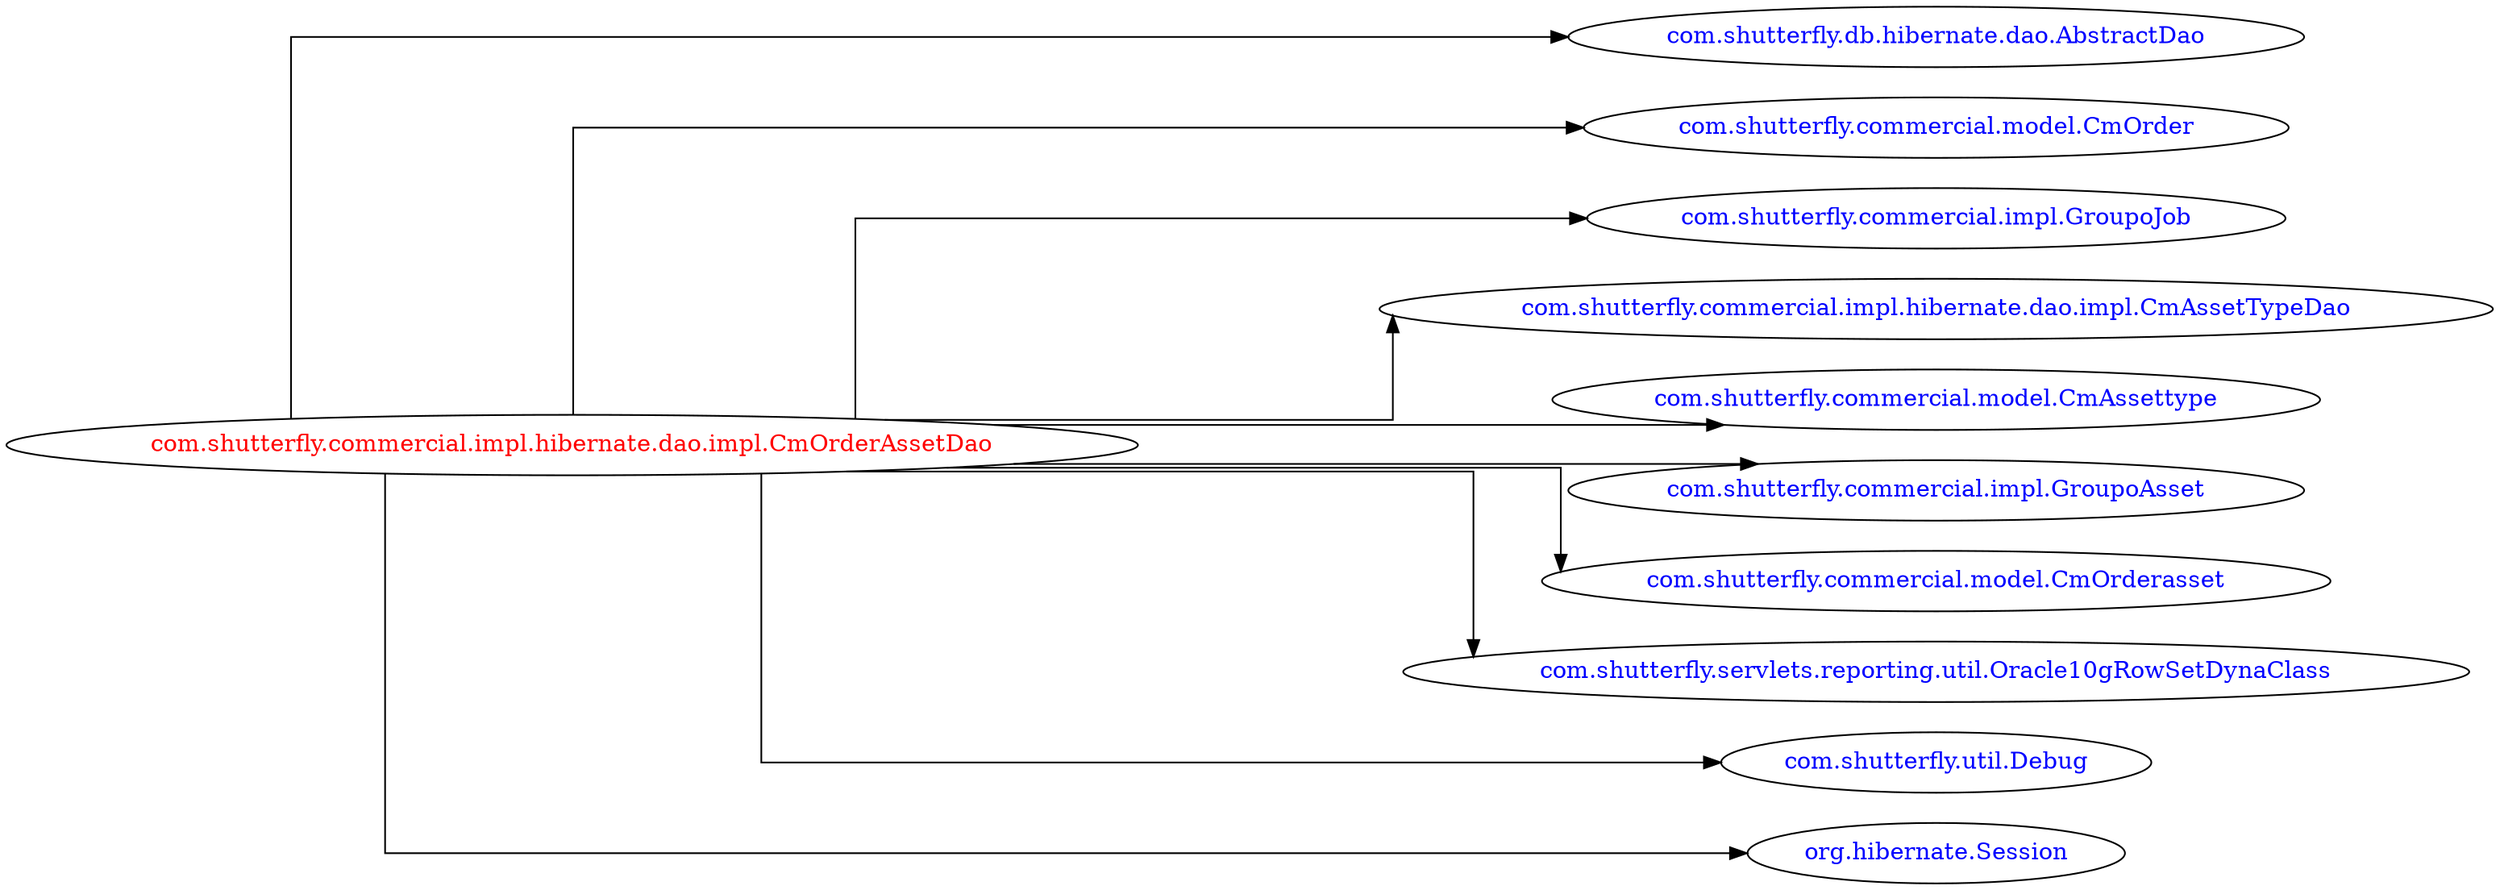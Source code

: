 digraph dependencyGraph {
 concentrate=true;
 ranksep="2.0";
 rankdir="LR"; 
 splines="ortho";
"com.shutterfly.commercial.impl.hibernate.dao.impl.CmOrderAssetDao" [fontcolor="red"];
"com.shutterfly.db.hibernate.dao.AbstractDao" [ fontcolor="blue" ];
"com.shutterfly.commercial.impl.hibernate.dao.impl.CmOrderAssetDao"->"com.shutterfly.db.hibernate.dao.AbstractDao";
"com.shutterfly.commercial.model.CmOrder" [ fontcolor="blue" ];
"com.shutterfly.commercial.impl.hibernate.dao.impl.CmOrderAssetDao"->"com.shutterfly.commercial.model.CmOrder";
"com.shutterfly.commercial.impl.GroupoJob" [ fontcolor="blue" ];
"com.shutterfly.commercial.impl.hibernate.dao.impl.CmOrderAssetDao"->"com.shutterfly.commercial.impl.GroupoJob";
"com.shutterfly.commercial.impl.hibernate.dao.impl.CmAssetTypeDao" [ fontcolor="blue" ];
"com.shutterfly.commercial.impl.hibernate.dao.impl.CmOrderAssetDao"->"com.shutterfly.commercial.impl.hibernate.dao.impl.CmAssetTypeDao";
"com.shutterfly.commercial.model.CmAssettype" [ fontcolor="blue" ];
"com.shutterfly.commercial.impl.hibernate.dao.impl.CmOrderAssetDao"->"com.shutterfly.commercial.model.CmAssettype";
"com.shutterfly.commercial.impl.GroupoAsset" [ fontcolor="blue" ];
"com.shutterfly.commercial.impl.hibernate.dao.impl.CmOrderAssetDao"->"com.shutterfly.commercial.impl.GroupoAsset";
"com.shutterfly.commercial.model.CmOrderasset" [ fontcolor="blue" ];
"com.shutterfly.commercial.impl.hibernate.dao.impl.CmOrderAssetDao"->"com.shutterfly.commercial.model.CmOrderasset";
"com.shutterfly.servlets.reporting.util.Oracle10gRowSetDynaClass" [ fontcolor="blue" ];
"com.shutterfly.commercial.impl.hibernate.dao.impl.CmOrderAssetDao"->"com.shutterfly.servlets.reporting.util.Oracle10gRowSetDynaClass";
"com.shutterfly.util.Debug" [ fontcolor="blue" ];
"com.shutterfly.commercial.impl.hibernate.dao.impl.CmOrderAssetDao"->"com.shutterfly.util.Debug";
"org.hibernate.Session" [ fontcolor="blue" ];
"com.shutterfly.commercial.impl.hibernate.dao.impl.CmOrderAssetDao"->"org.hibernate.Session";
}